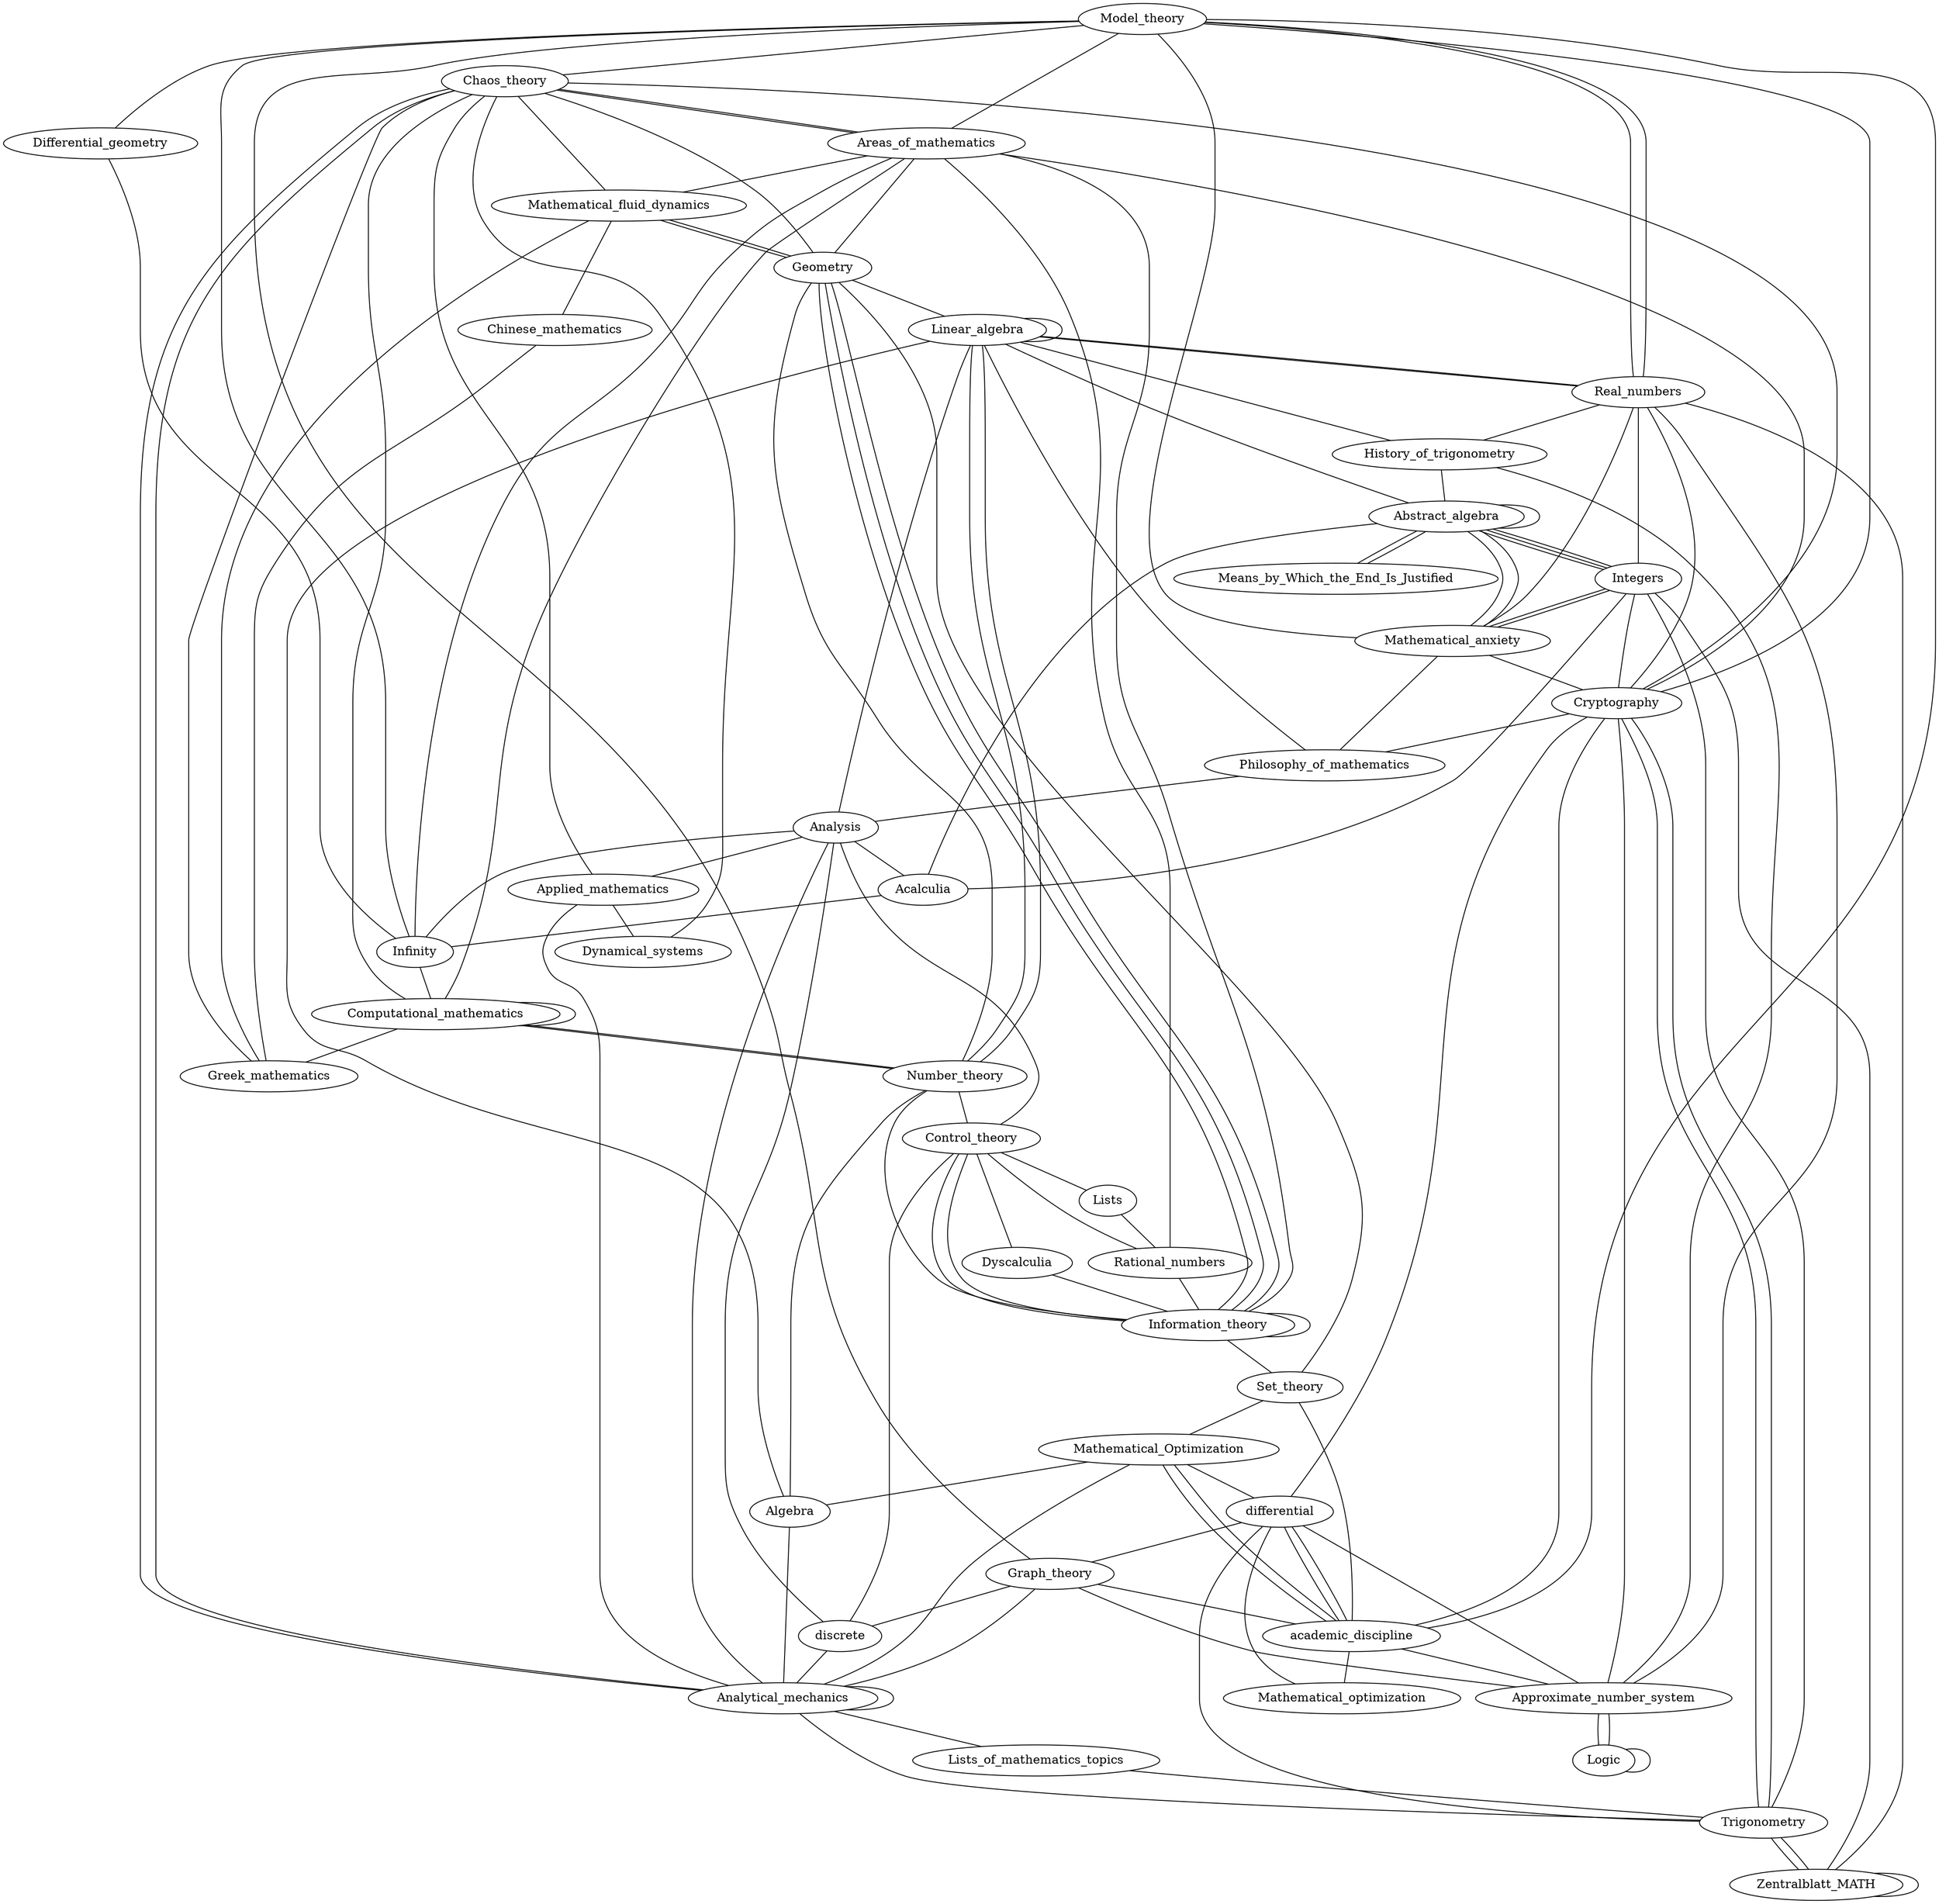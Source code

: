 Graph{
Model_theory--Chaos_theory
Chaos_theory--Areas_of_mathematics
Areas_of_mathematics--Model_theory
Model_theory--Differential_geometry
Differential_geometry--Infinity
Infinity--Model_theory
Integers--Real_numbers
Real_numbers--Zentralblatt_MATH
Zentralblatt_MATH--Integers
Trigonometry--Zentralblatt_MATH
Zentralblatt_MATH--Zentralblatt_MATH
Zentralblatt_MATH--Trigonometry
Control_theory--Lists
Lists--Rational_numbers
Rational_numbers--Control_theory
Integers--Acalculia
Acalculia--Abstract_algebra
Abstract_algebra--Integers
Mathematical_fluid_dynamics--Chinese_mathematics
Chinese_mathematics--Greek_mathematics
Greek_mathematics--Mathematical_fluid_dynamics
differential--academic_discipline
academic_discipline--Mathematical_Optimization
Mathematical_Optimization--differential
Computational_mathematics--Computational_mathematics
Computational_mathematics--Number_theory
Number_theory--Computational_mathematics
Analytical_mechanics--Mathematical_Optimization
Mathematical_Optimization--Algebra
Algebra--Analytical_mechanics
Chaos_theory--Computational_mathematics
Computational_mathematics--Greek_mathematics
Greek_mathematics--Chaos_theory
Geometry--Information_theory
Information_theory--Information_theory
Information_theory--Geometry
Computational_mathematics--Areas_of_mathematics
Areas_of_mathematics--Infinity
Infinity--Computational_mathematics
academic_discipline--Mathematical_optimization
Mathematical_optimization--differential
differential--academic_discipline
Cryptography--academic_discipline
academic_discipline--Approximate_number_system
Approximate_number_system--Cryptography
Logic--Approximate_number_system
Approximate_number_system--Logic
Logic--Logic
Control_theory--Dyscalculia
Dyscalculia--Information_theory
Information_theory--Control_theory
Analytical_mechanics--Lists_of_mathematics_topics
Lists_of_mathematics_topics--Trigonometry
Trigonometry--Analytical_mechanics
Model_theory--Real_numbers
Real_numbers--Cryptography
Cryptography--Model_theory
Algebra--Linear_algebra
Linear_algebra--Number_theory
Number_theory--Algebra
Information_theory--Set_theory
Set_theory--Geometry
Geometry--Information_theory
differential--Graph_theory
Graph_theory--Approximate_number_system
Approximate_number_system--differential
Geometry--Linear_algebra
Linear_algebra--Number_theory
Number_theory--Geometry
Mathematical_fluid_dynamics--Geometry
Geometry--Areas_of_mathematics
Areas_of_mathematics--Mathematical_fluid_dynamics
Model_theory--Graph_theory
Graph_theory--academic_discipline
academic_discipline--Model_theory
Chaos_theory--Geometry
Geometry--Mathematical_fluid_dynamics
Mathematical_fluid_dynamics--Chaos_theory
Philosophy_of_mathematics--Analysis
Analysis--Linear_algebra
Linear_algebra--Philosophy_of_mathematics
Real_numbers--Model_theory
Model_theory--Mathematical_anxiety
Mathematical_anxiety--Real_numbers
Mathematical_Optimization--academic_discipline
academic_discipline--Set_theory
Set_theory--Mathematical_Optimization
Analytical_mechanics--Analysis
Analysis--Applied_mathematics
Applied_mathematics--Analytical_mechanics
Chaos_theory--Analytical_mechanics
Analytical_mechanics--Analytical_mechanics
Analytical_mechanics--Chaos_theory
Integers--Mathematical_anxiety
Mathematical_anxiety--Abstract_algebra
Abstract_algebra--Integers
Infinity--Analysis
Analysis--Acalculia
Acalculia--Infinity
Abstract_algebra--Linear_algebra
Linear_algebra--History_of_trigonometry
History_of_trigonometry--Abstract_algebra
Trigonometry--Cryptography
Cryptography--Integers
Integers--Trigonometry
Abstract_algebra--Means_by_Which_the_End_Is_Justified
Means_by_Which_the_End_Is_Justified--Abstract_algebra
Abstract_algebra--Abstract_algebra
Linear_algebra--Linear_algebra
Linear_algebra--Real_numbers
Real_numbers--Linear_algebra
Chaos_theory--Cryptography
Cryptography--Areas_of_mathematics
Areas_of_mathematics--Chaos_theory
Dynamical_systems--Chaos_theory
Chaos_theory--Applied_mathematics
Applied_mathematics--Dynamical_systems
Rational_numbers--Information_theory
Information_theory--Areas_of_mathematics
Areas_of_mathematics--Rational_numbers
Analytical_mechanics--Graph_theory
Graph_theory--discrete
discrete--Analytical_mechanics
Analysis--discrete
discrete--Control_theory
Control_theory--Analysis
Real_numbers--History_of_trigonometry
History_of_trigonometry--Approximate_number_system
Approximate_number_system--Real_numbers
Integers--Abstract_algebra
Abstract_algebra--Mathematical_anxiety
Mathematical_anxiety--Integers
Control_theory--Information_theory
Information_theory--Number_theory
Number_theory--Control_theory
Cryptography--Trigonometry
Trigonometry--differential
differential--Cryptography
Cryptography--Philosophy_of_mathematics
Philosophy_of_mathematics--Mathematical_anxiety
Mathematical_anxiety--Cryptography
}
